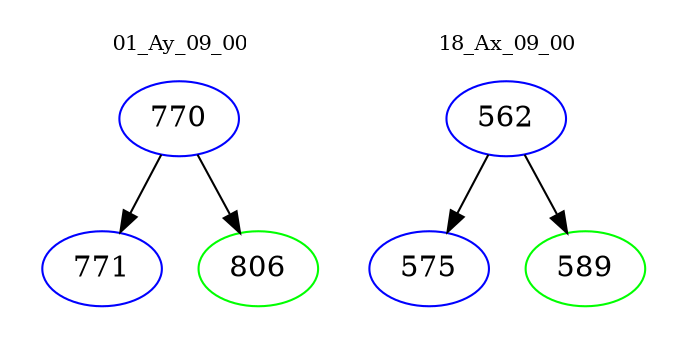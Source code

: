 digraph{
subgraph cluster_0 {
color = white
label = "01_Ay_09_00";
fontsize=10;
T0_770 [label="770", color="blue"]
T0_770 -> T0_771 [color="black"]
T0_771 [label="771", color="blue"]
T0_770 -> T0_806 [color="black"]
T0_806 [label="806", color="green"]
}
subgraph cluster_1 {
color = white
label = "18_Ax_09_00";
fontsize=10;
T1_562 [label="562", color="blue"]
T1_562 -> T1_575 [color="black"]
T1_575 [label="575", color="blue"]
T1_562 -> T1_589 [color="black"]
T1_589 [label="589", color="green"]
}
}
